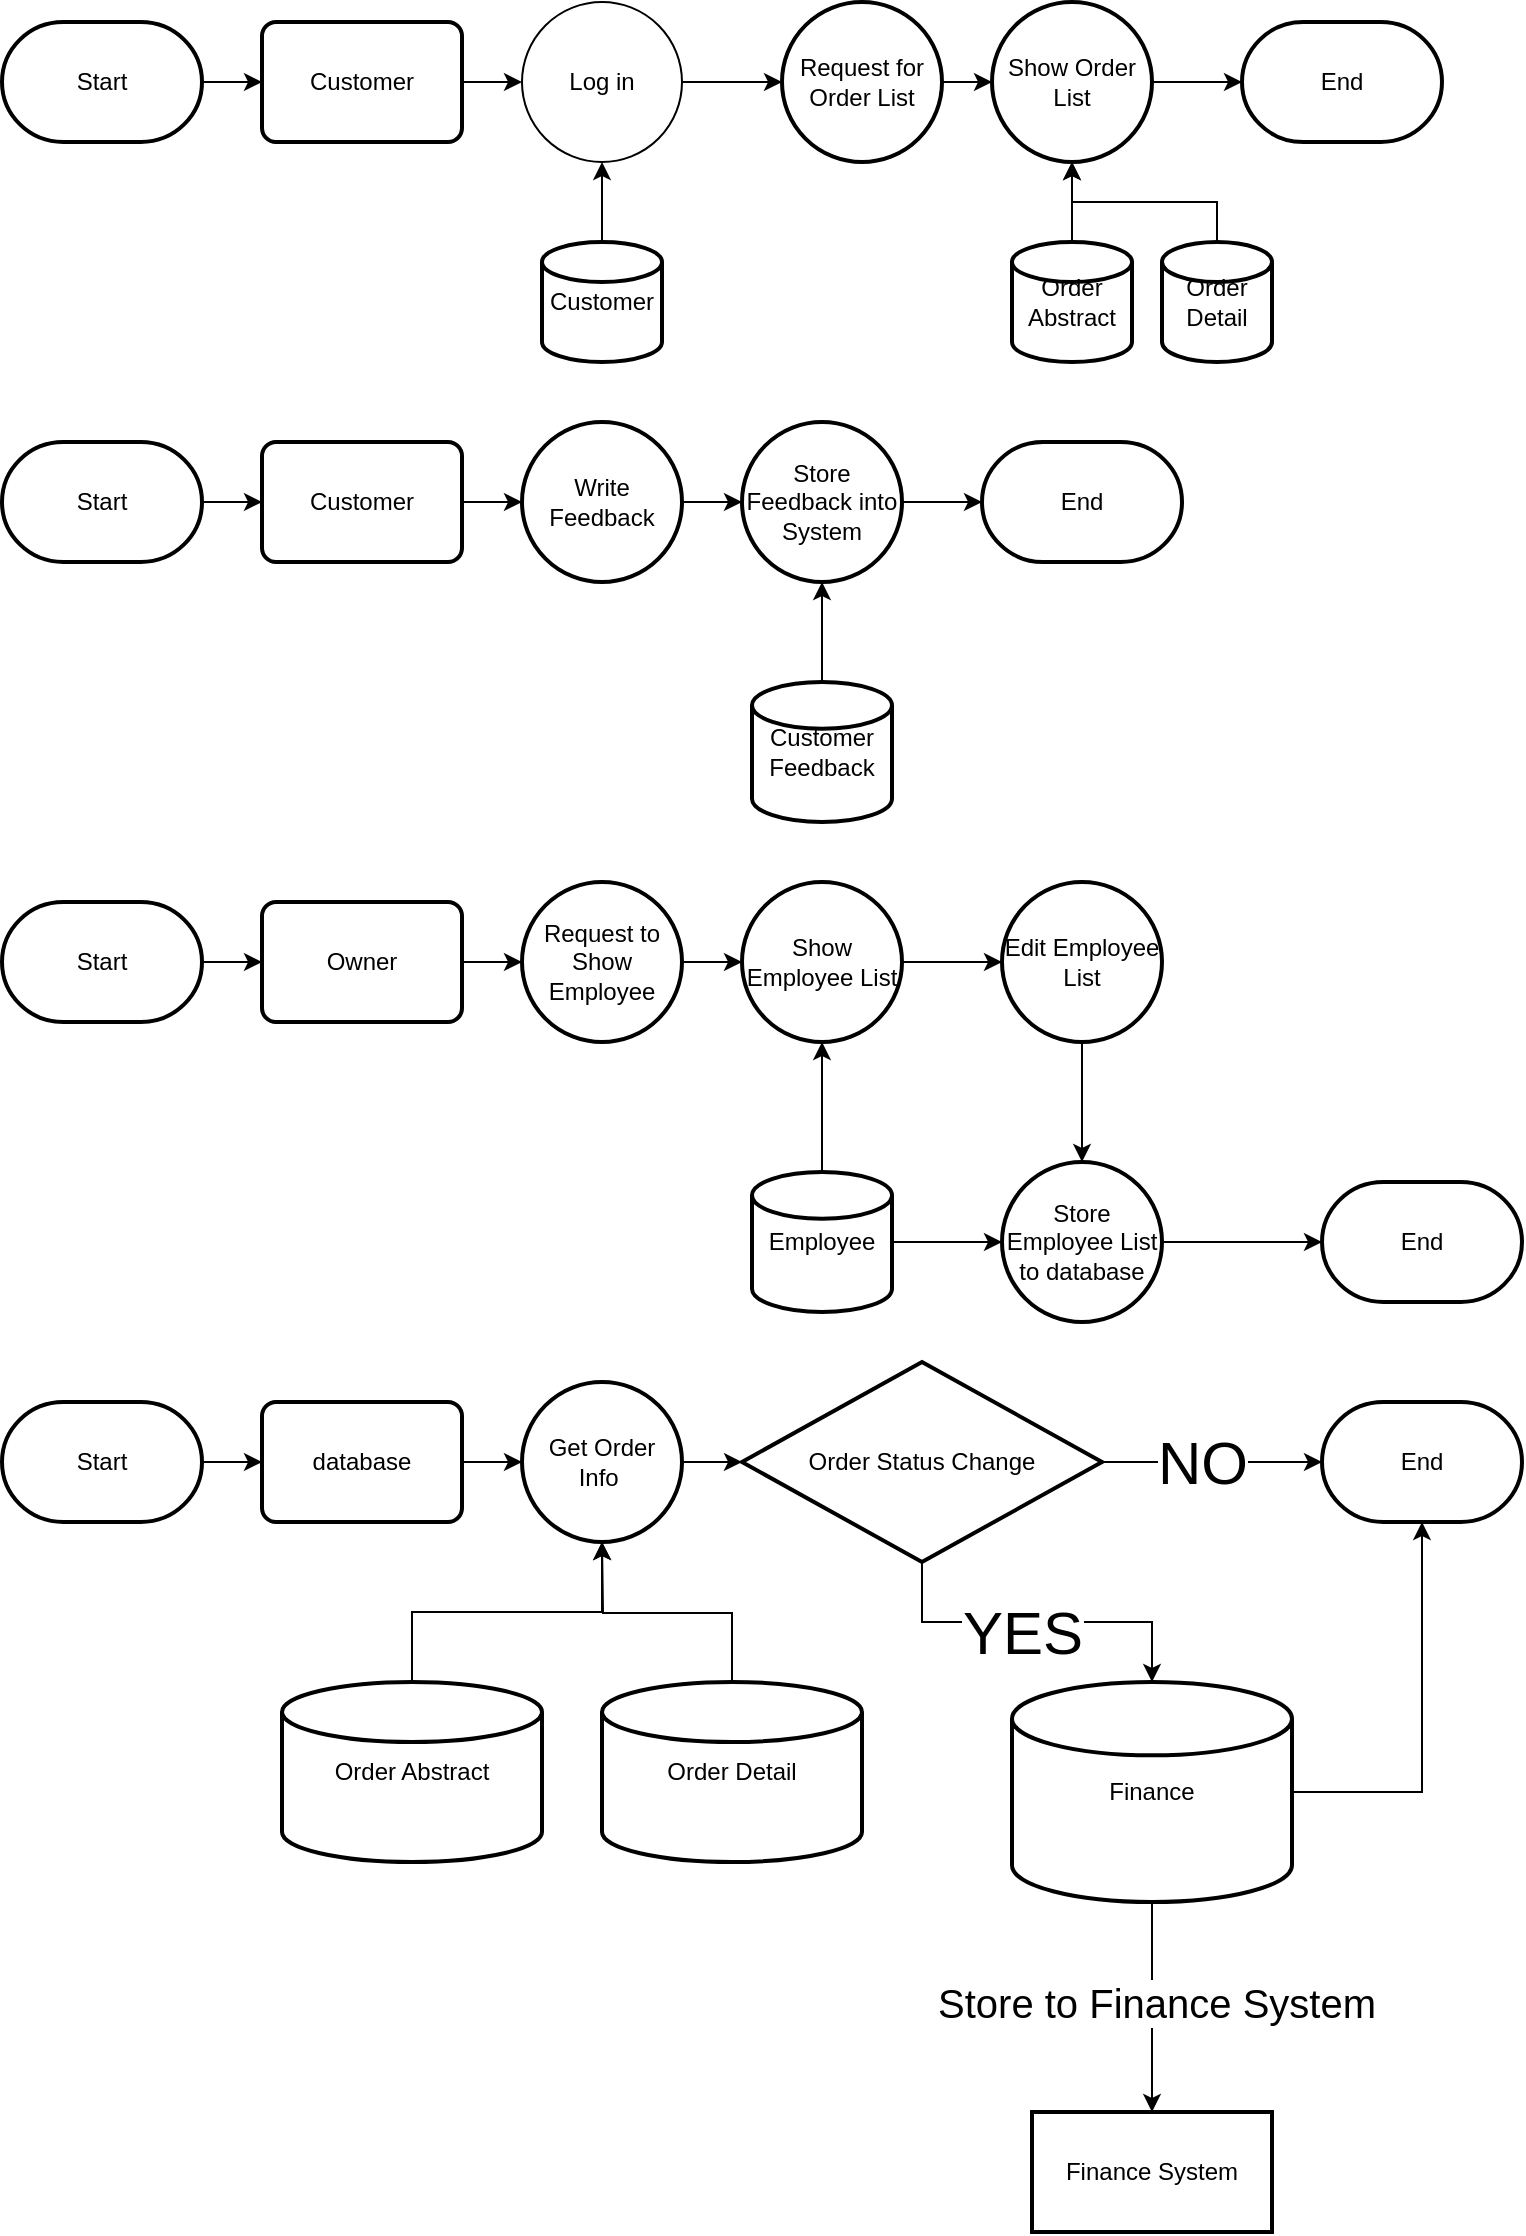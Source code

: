 <mxfile version="22.0.6" type="github" pages="5">
  <diagram name="Page-1" id="1B3bax6qiByS2Koys289">
    <mxGraphModel dx="2231" dy="1184" grid="1" gridSize="10" guides="1" tooltips="1" connect="1" arrows="1" fold="1" page="1" pageScale="1" pageWidth="827" pageHeight="1169" math="0" shadow="0">
      <root>
        <mxCell id="0" />
        <mxCell id="1" parent="0" />
        <mxCell id="YCXgulC_s61Ko-qiLUp3-5" style="edgeStyle=elbowEdgeStyle;rounded=0;orthogonalLoop=1;jettySize=auto;html=1;exitX=1;exitY=0.5;exitDx=0;exitDy=0;exitPerimeter=0;entryX=0;entryY=0.5;entryDx=0;entryDy=0;elbow=vertical;" edge="1" parent="1" source="YCXgulC_s61Ko-qiLUp3-1" target="YCXgulC_s61Ko-qiLUp3-4">
          <mxGeometry relative="1" as="geometry" />
        </mxCell>
        <mxCell id="YCXgulC_s61Ko-qiLUp3-1" value="Start" style="strokeWidth=2;html=1;shape=mxgraph.flowchart.terminator;whiteSpace=wrap;" vertex="1" parent="1">
          <mxGeometry x="20" y="30" width="100" height="60" as="geometry" />
        </mxCell>
        <mxCell id="YCXgulC_s61Ko-qiLUp3-4" value="Customer" style="rounded=1;whiteSpace=wrap;html=1;absoluteArcSize=1;arcSize=14;strokeWidth=2;" vertex="1" parent="1">
          <mxGeometry x="150" y="30" width="100" height="60" as="geometry" />
        </mxCell>
        <mxCell id="YCXgulC_s61Ko-qiLUp3-6" style="edgeStyle=elbowEdgeStyle;rounded=0;orthogonalLoop=1;jettySize=auto;html=1;exitX=1;exitY=0.5;exitDx=0;exitDy=0;exitPerimeter=0;entryX=0;entryY=0.5;entryDx=0;entryDy=0;elbow=vertical;" edge="1" parent="1">
          <mxGeometry relative="1" as="geometry">
            <mxPoint x="250" y="60" as="sourcePoint" />
            <mxPoint x="280" y="60" as="targetPoint" />
          </mxGeometry>
        </mxCell>
        <mxCell id="YCXgulC_s61Ko-qiLUp3-14" value="" style="edgeStyle=orthogonalEdgeStyle;rounded=0;orthogonalLoop=1;jettySize=auto;html=1;" edge="1" parent="1" source="YCXgulC_s61Ko-qiLUp3-47" target="YCXgulC_s61Ko-qiLUp3-13">
          <mxGeometry relative="1" as="geometry" />
        </mxCell>
        <mxCell id="YCXgulC_s61Ko-qiLUp3-9" value="Request for Order List" style="strokeWidth=2;html=1;shape=mxgraph.flowchart.start_2;whiteSpace=wrap;" vertex="1" parent="1">
          <mxGeometry x="410" y="20" width="80" height="80" as="geometry" />
        </mxCell>
        <mxCell id="YCXgulC_s61Ko-qiLUp3-12" value="" style="edgeStyle=orthogonalEdgeStyle;rounded=0;orthogonalLoop=1;jettySize=auto;html=1;" edge="1" parent="1" source="YCXgulC_s61Ko-qiLUp3-10">
          <mxGeometry relative="1" as="geometry">
            <mxPoint x="555" y="100" as="targetPoint" />
          </mxGeometry>
        </mxCell>
        <mxCell id="YCXgulC_s61Ko-qiLUp3-10" value="Order Abstract" style="strokeWidth=2;html=1;shape=mxgraph.flowchart.database;whiteSpace=wrap;" vertex="1" parent="1">
          <mxGeometry x="525" y="140" width="60" height="60" as="geometry" />
        </mxCell>
        <mxCell id="YCXgulC_s61Ko-qiLUp3-13" value="End" style="strokeWidth=2;html=1;shape=mxgraph.flowchart.terminator;whiteSpace=wrap;" vertex="1" parent="1">
          <mxGeometry x="640" y="30" width="100" height="60" as="geometry" />
        </mxCell>
        <mxCell id="YCXgulC_s61Ko-qiLUp3-15" style="edgeStyle=elbowEdgeStyle;rounded=0;orthogonalLoop=1;jettySize=auto;html=1;exitX=1;exitY=0.5;exitDx=0;exitDy=0;exitPerimeter=0;entryX=0;entryY=0.5;entryDx=0;entryDy=0;elbow=vertical;" edge="1" parent="1" source="YCXgulC_s61Ko-qiLUp3-16" target="YCXgulC_s61Ko-qiLUp3-17">
          <mxGeometry relative="1" as="geometry" />
        </mxCell>
        <mxCell id="YCXgulC_s61Ko-qiLUp3-16" value="Start" style="strokeWidth=2;html=1;shape=mxgraph.flowchart.terminator;whiteSpace=wrap;" vertex="1" parent="1">
          <mxGeometry x="20" y="240" width="100" height="60" as="geometry" />
        </mxCell>
        <mxCell id="YCXgulC_s61Ko-qiLUp3-17" value="Customer" style="rounded=1;whiteSpace=wrap;html=1;absoluteArcSize=1;arcSize=14;strokeWidth=2;" vertex="1" parent="1">
          <mxGeometry x="150" y="240" width="100" height="60" as="geometry" />
        </mxCell>
        <mxCell id="YCXgulC_s61Ko-qiLUp3-18" style="edgeStyle=elbowEdgeStyle;rounded=0;orthogonalLoop=1;jettySize=auto;html=1;exitX=1;exitY=0.5;exitDx=0;exitDy=0;exitPerimeter=0;entryX=0;entryY=0.5;entryDx=0;entryDy=0;elbow=vertical;" edge="1" parent="1">
          <mxGeometry relative="1" as="geometry">
            <mxPoint x="250" y="270" as="sourcePoint" />
            <mxPoint x="280" y="270" as="targetPoint" />
          </mxGeometry>
        </mxCell>
        <mxCell id="YCXgulC_s61Ko-qiLUp3-19" value="" style="edgeStyle=orthogonalEdgeStyle;rounded=0;orthogonalLoop=1;jettySize=auto;html=1;" edge="1" parent="1" source="YCXgulC_s61Ko-qiLUp3-20" target="YCXgulC_s61Ko-qiLUp3-23">
          <mxGeometry relative="1" as="geometry" />
        </mxCell>
        <mxCell id="YCXgulC_s61Ko-qiLUp3-20" value="Store Feedback into System" style="strokeWidth=2;html=1;shape=mxgraph.flowchart.start_2;whiteSpace=wrap;" vertex="1" parent="1">
          <mxGeometry x="390" y="230" width="80" height="80" as="geometry" />
        </mxCell>
        <mxCell id="YCXgulC_s61Ko-qiLUp3-21" value="" style="edgeStyle=orthogonalEdgeStyle;rounded=0;orthogonalLoop=1;jettySize=auto;html=1;" edge="1" parent="1" source="YCXgulC_s61Ko-qiLUp3-22" target="YCXgulC_s61Ko-qiLUp3-20">
          <mxGeometry relative="1" as="geometry" />
        </mxCell>
        <mxCell id="YCXgulC_s61Ko-qiLUp3-22" value="Customer Feedback" style="strokeWidth=2;html=1;shape=mxgraph.flowchart.database;whiteSpace=wrap;" vertex="1" parent="1">
          <mxGeometry x="395" y="360" width="70" height="70" as="geometry" />
        </mxCell>
        <mxCell id="YCXgulC_s61Ko-qiLUp3-23" value="End" style="strokeWidth=2;html=1;shape=mxgraph.flowchart.terminator;whiteSpace=wrap;" vertex="1" parent="1">
          <mxGeometry x="510" y="240" width="100" height="60" as="geometry" />
        </mxCell>
        <mxCell id="YCXgulC_s61Ko-qiLUp3-25" value="" style="edgeStyle=orthogonalEdgeStyle;rounded=0;orthogonalLoop=1;jettySize=auto;html=1;" edge="1" parent="1" source="YCXgulC_s61Ko-qiLUp3-24" target="YCXgulC_s61Ko-qiLUp3-20">
          <mxGeometry relative="1" as="geometry" />
        </mxCell>
        <mxCell id="YCXgulC_s61Ko-qiLUp3-24" value="Write Feedback" style="strokeWidth=2;html=1;shape=mxgraph.flowchart.start_2;whiteSpace=wrap;" vertex="1" parent="1">
          <mxGeometry x="280" y="230" width="80" height="80" as="geometry" />
        </mxCell>
        <mxCell id="YCXgulC_s61Ko-qiLUp3-34" style="edgeStyle=elbowEdgeStyle;rounded=0;orthogonalLoop=1;jettySize=auto;html=1;exitX=1;exitY=0.5;exitDx=0;exitDy=0;exitPerimeter=0;entryX=0;entryY=0.5;entryDx=0;entryDy=0;elbow=vertical;" edge="1" parent="1" source="YCXgulC_s61Ko-qiLUp3-35" target="YCXgulC_s61Ko-qiLUp3-36">
          <mxGeometry relative="1" as="geometry" />
        </mxCell>
        <mxCell id="YCXgulC_s61Ko-qiLUp3-35" value="Start" style="strokeWidth=2;html=1;shape=mxgraph.flowchart.terminator;whiteSpace=wrap;" vertex="1" parent="1">
          <mxGeometry x="20" y="470" width="100" height="60" as="geometry" />
        </mxCell>
        <mxCell id="YCXgulC_s61Ko-qiLUp3-36" value="Owner" style="rounded=1;whiteSpace=wrap;html=1;absoluteArcSize=1;arcSize=14;strokeWidth=2;" vertex="1" parent="1">
          <mxGeometry x="150" y="470" width="100" height="60" as="geometry" />
        </mxCell>
        <mxCell id="YCXgulC_s61Ko-qiLUp3-37" style="edgeStyle=elbowEdgeStyle;rounded=0;orthogonalLoop=1;jettySize=auto;html=1;exitX=1;exitY=0.5;exitDx=0;exitDy=0;exitPerimeter=0;entryX=0;entryY=0.5;entryDx=0;entryDy=0;elbow=vertical;" edge="1" parent="1">
          <mxGeometry relative="1" as="geometry">
            <mxPoint x="250" y="500" as="sourcePoint" />
            <mxPoint x="280" y="500" as="targetPoint" />
          </mxGeometry>
        </mxCell>
        <mxCell id="YCXgulC_s61Ko-qiLUp3-38" value="" style="edgeStyle=orthogonalEdgeStyle;rounded=0;orthogonalLoop=1;jettySize=auto;html=1;" edge="1" parent="1" source="YCXgulC_s61Ko-qiLUp3-52" target="YCXgulC_s61Ko-qiLUp3-42">
          <mxGeometry relative="1" as="geometry" />
        </mxCell>
        <mxCell id="YCXgulC_s61Ko-qiLUp3-39" value="Show Employee List" style="strokeWidth=2;html=1;shape=mxgraph.flowchart.start_2;whiteSpace=wrap;" vertex="1" parent="1">
          <mxGeometry x="390" y="460" width="80" height="80" as="geometry" />
        </mxCell>
        <mxCell id="YCXgulC_s61Ko-qiLUp3-40" value="" style="edgeStyle=orthogonalEdgeStyle;rounded=0;orthogonalLoop=1;jettySize=auto;html=1;" edge="1" parent="1" source="YCXgulC_s61Ko-qiLUp3-41" target="YCXgulC_s61Ko-qiLUp3-39">
          <mxGeometry relative="1" as="geometry" />
        </mxCell>
        <mxCell id="YCXgulC_s61Ko-qiLUp3-54" value="" style="edgeStyle=orthogonalEdgeStyle;rounded=0;orthogonalLoop=1;jettySize=auto;html=1;" edge="1" parent="1" source="YCXgulC_s61Ko-qiLUp3-41" target="YCXgulC_s61Ko-qiLUp3-52">
          <mxGeometry relative="1" as="geometry" />
        </mxCell>
        <mxCell id="YCXgulC_s61Ko-qiLUp3-41" value="Employee" style="strokeWidth=2;html=1;shape=mxgraph.flowchart.database;whiteSpace=wrap;" vertex="1" parent="1">
          <mxGeometry x="395" y="605" width="70" height="70" as="geometry" />
        </mxCell>
        <mxCell id="YCXgulC_s61Ko-qiLUp3-42" value="End" style="strokeWidth=2;html=1;shape=mxgraph.flowchart.terminator;whiteSpace=wrap;" vertex="1" parent="1">
          <mxGeometry x="680" y="610" width="100" height="60" as="geometry" />
        </mxCell>
        <mxCell id="YCXgulC_s61Ko-qiLUp3-43" value="" style="edgeStyle=orthogonalEdgeStyle;rounded=0;orthogonalLoop=1;jettySize=auto;html=1;" edge="1" parent="1" source="YCXgulC_s61Ko-qiLUp3-44" target="YCXgulC_s61Ko-qiLUp3-39">
          <mxGeometry relative="1" as="geometry" />
        </mxCell>
        <mxCell id="YCXgulC_s61Ko-qiLUp3-44" value="Request to Show Employee" style="strokeWidth=2;html=1;shape=mxgraph.flowchart.start_2;whiteSpace=wrap;" vertex="1" parent="1">
          <mxGeometry x="280" y="460" width="80" height="80" as="geometry" />
        </mxCell>
        <mxCell id="YCXgulC_s61Ko-qiLUp3-48" value="" style="edgeStyle=orthogonalEdgeStyle;rounded=0;orthogonalLoop=1;jettySize=auto;html=1;" edge="1" parent="1" source="YCXgulC_s61Ko-qiLUp3-9" target="YCXgulC_s61Ko-qiLUp3-47">
          <mxGeometry relative="1" as="geometry">
            <mxPoint x="490" y="60" as="sourcePoint" />
            <mxPoint x="640" y="60" as="targetPoint" />
          </mxGeometry>
        </mxCell>
        <mxCell id="YCXgulC_s61Ko-qiLUp3-47" value="Show Order List" style="strokeWidth=2;html=1;shape=mxgraph.flowchart.start_2;whiteSpace=wrap;" vertex="1" parent="1">
          <mxGeometry x="515" y="20" width="80" height="80" as="geometry" />
        </mxCell>
        <mxCell id="YCXgulC_s61Ko-qiLUp3-50" value="" style="edgeStyle=orthogonalEdgeStyle;rounded=0;orthogonalLoop=1;jettySize=auto;html=1;" edge="1" parent="1" source="YCXgulC_s61Ko-qiLUp3-39" target="YCXgulC_s61Ko-qiLUp3-49">
          <mxGeometry relative="1" as="geometry">
            <mxPoint x="470" y="500" as="sourcePoint" />
            <mxPoint x="650" y="500" as="targetPoint" />
          </mxGeometry>
        </mxCell>
        <mxCell id="YCXgulC_s61Ko-qiLUp3-71" value="" style="edgeStyle=orthogonalEdgeStyle;rounded=0;orthogonalLoop=1;jettySize=auto;html=1;" edge="1" parent="1" source="YCXgulC_s61Ko-qiLUp3-49" target="YCXgulC_s61Ko-qiLUp3-52">
          <mxGeometry relative="1" as="geometry" />
        </mxCell>
        <mxCell id="YCXgulC_s61Ko-qiLUp3-49" value="Edit Employee List" style="strokeWidth=2;html=1;shape=mxgraph.flowchart.start_2;whiteSpace=wrap;" vertex="1" parent="1">
          <mxGeometry x="520" y="460" width="80" height="80" as="geometry" />
        </mxCell>
        <mxCell id="YCXgulC_s61Ko-qiLUp3-52" value="Store Employee List to database" style="strokeWidth=2;html=1;shape=mxgraph.flowchart.start_2;whiteSpace=wrap;" vertex="1" parent="1">
          <mxGeometry x="520" y="600" width="80" height="80" as="geometry" />
        </mxCell>
        <mxCell id="YCXgulC_s61Ko-qiLUp3-55" style="edgeStyle=elbowEdgeStyle;rounded=0;orthogonalLoop=1;jettySize=auto;html=1;exitX=1;exitY=0.5;exitDx=0;exitDy=0;exitPerimeter=0;entryX=0;entryY=0.5;entryDx=0;entryDy=0;elbow=vertical;" edge="1" parent="1" source="YCXgulC_s61Ko-qiLUp3-56" target="YCXgulC_s61Ko-qiLUp3-57">
          <mxGeometry relative="1" as="geometry" />
        </mxCell>
        <mxCell id="YCXgulC_s61Ko-qiLUp3-56" value="Start" style="strokeWidth=2;html=1;shape=mxgraph.flowchart.terminator;whiteSpace=wrap;" vertex="1" parent="1">
          <mxGeometry x="20" y="720" width="100" height="60" as="geometry" />
        </mxCell>
        <mxCell id="YCXgulC_s61Ko-qiLUp3-57" value="database" style="rounded=1;whiteSpace=wrap;html=1;absoluteArcSize=1;arcSize=14;strokeWidth=2;" vertex="1" parent="1">
          <mxGeometry x="150" y="720" width="100" height="60" as="geometry" />
        </mxCell>
        <mxCell id="YCXgulC_s61Ko-qiLUp3-58" style="edgeStyle=elbowEdgeStyle;rounded=0;orthogonalLoop=1;jettySize=auto;html=1;exitX=1;exitY=0.5;exitDx=0;exitDy=0;exitPerimeter=0;entryX=0;entryY=0.5;entryDx=0;entryDy=0;elbow=vertical;" edge="1" parent="1">
          <mxGeometry relative="1" as="geometry">
            <mxPoint x="250" y="750" as="sourcePoint" />
            <mxPoint x="280" y="750" as="targetPoint" />
          </mxGeometry>
        </mxCell>
        <mxCell id="YCXgulC_s61Ko-qiLUp3-64" value="End" style="strokeWidth=2;html=1;shape=mxgraph.flowchart.terminator;whiteSpace=wrap;" vertex="1" parent="1">
          <mxGeometry x="680" y="720" width="100" height="60" as="geometry" />
        </mxCell>
        <mxCell id="YCXgulC_s61Ko-qiLUp3-65" value="" style="edgeStyle=orthogonalEdgeStyle;rounded=0;orthogonalLoop=1;jettySize=auto;html=1;" edge="1" parent="1" source="YCXgulC_s61Ko-qiLUp3-66">
          <mxGeometry relative="1" as="geometry">
            <mxPoint x="390" y="750.059" as="targetPoint" />
          </mxGeometry>
        </mxCell>
        <mxCell id="YCXgulC_s61Ko-qiLUp3-66" value="Get Order Info&amp;nbsp;" style="strokeWidth=2;html=1;shape=mxgraph.flowchart.start_2;whiteSpace=wrap;" vertex="1" parent="1">
          <mxGeometry x="280" y="710" width="80" height="80" as="geometry" />
        </mxCell>
        <mxCell id="O21jiFsLCvKLlF9JKllv-3" style="edgeStyle=orthogonalEdgeStyle;rounded=0;orthogonalLoop=1;jettySize=auto;html=1;exitX=0.5;exitY=0;exitDx=0;exitDy=0;exitPerimeter=0;" edge="1" parent="1" source="O21jiFsLCvKLlF9JKllv-1" target="YCXgulC_s61Ko-qiLUp3-47">
          <mxGeometry relative="1" as="geometry" />
        </mxCell>
        <mxCell id="O21jiFsLCvKLlF9JKllv-1" value="Order Detail" style="strokeWidth=2;html=1;shape=mxgraph.flowchart.database;whiteSpace=wrap;" vertex="1" parent="1">
          <mxGeometry x="600" y="140" width="55" height="60" as="geometry" />
        </mxCell>
        <mxCell id="O21jiFsLCvKLlF9JKllv-5" value="" style="edgeStyle=orthogonalEdgeStyle;rounded=0;orthogonalLoop=1;jettySize=auto;html=1;" edge="1" parent="1" source="O21jiFsLCvKLlF9JKllv-4" target="YCXgulC_s61Ko-qiLUp3-9">
          <mxGeometry relative="1" as="geometry" />
        </mxCell>
        <mxCell id="O21jiFsLCvKLlF9JKllv-4" value="Log in" style="ellipse;whiteSpace=wrap;html=1;aspect=fixed;" vertex="1" parent="1">
          <mxGeometry x="280" y="20" width="80" height="80" as="geometry" />
        </mxCell>
        <mxCell id="O21jiFsLCvKLlF9JKllv-8" value="" style="edgeStyle=orthogonalEdgeStyle;rounded=0;orthogonalLoop=1;jettySize=auto;html=1;" edge="1" parent="1" source="O21jiFsLCvKLlF9JKllv-7" target="O21jiFsLCvKLlF9JKllv-4">
          <mxGeometry relative="1" as="geometry" />
        </mxCell>
        <mxCell id="O21jiFsLCvKLlF9JKllv-7" value="Customer" style="strokeWidth=2;html=1;shape=mxgraph.flowchart.database;whiteSpace=wrap;" vertex="1" parent="1">
          <mxGeometry x="290" y="140" width="60" height="60" as="geometry" />
        </mxCell>
        <mxCell id="9yQIJPL460uI-8BXVGXm-1" value="Order Abstract" style="strokeWidth=2;html=1;shape=mxgraph.flowchart.database;whiteSpace=wrap;" vertex="1" parent="1">
          <mxGeometry x="160" y="860" width="130" height="90" as="geometry" />
        </mxCell>
        <mxCell id="9yQIJPL460uI-8BXVGXm-4" style="edgeStyle=orthogonalEdgeStyle;rounded=0;orthogonalLoop=1;jettySize=auto;html=1;exitX=0.5;exitY=0;exitDx=0;exitDy=0;exitPerimeter=0;" edge="1" parent="1" source="9yQIJPL460uI-8BXVGXm-2">
          <mxGeometry relative="1" as="geometry">
            <mxPoint x="320" y="790" as="targetPoint" />
          </mxGeometry>
        </mxCell>
        <mxCell id="9yQIJPL460uI-8BXVGXm-2" value="Order Detail" style="strokeWidth=2;html=1;shape=mxgraph.flowchart.database;whiteSpace=wrap;" vertex="1" parent="1">
          <mxGeometry x="320" y="860" width="130" height="90" as="geometry" />
        </mxCell>
        <mxCell id="9yQIJPL460uI-8BXVGXm-3" style="edgeStyle=orthogonalEdgeStyle;rounded=0;orthogonalLoop=1;jettySize=auto;html=1;exitX=0.5;exitY=0;exitDx=0;exitDy=0;exitPerimeter=0;entryX=0.5;entryY=1;entryDx=0;entryDy=0;entryPerimeter=0;" edge="1" parent="1" source="9yQIJPL460uI-8BXVGXm-1" target="YCXgulC_s61Ko-qiLUp3-66">
          <mxGeometry relative="1" as="geometry" />
        </mxCell>
        <mxCell id="9yQIJPL460uI-8BXVGXm-6" value="" style="edgeStyle=orthogonalEdgeStyle;rounded=0;orthogonalLoop=1;jettySize=auto;html=1;" edge="1" parent="1" source="9yQIJPL460uI-8BXVGXm-5" target="YCXgulC_s61Ko-qiLUp3-64">
          <mxGeometry relative="1" as="geometry" />
        </mxCell>
        <mxCell id="9yQIJPL460uI-8BXVGXm-7" value="&lt;font style=&quot;font-size: 30px;&quot;&gt;NO&lt;/font&gt;" style="edgeLabel;html=1;align=center;verticalAlign=middle;resizable=0;points=[];" vertex="1" connectable="0" parent="9yQIJPL460uI-8BXVGXm-6">
          <mxGeometry x="0.138" y="6" relative="1" as="geometry">
            <mxPoint x="-13" y="6" as="offset" />
          </mxGeometry>
        </mxCell>
        <mxCell id="9yQIJPL460uI-8BXVGXm-5" value="Order Status Change" style="strokeWidth=2;html=1;shape=mxgraph.flowchart.decision;whiteSpace=wrap;" vertex="1" parent="1">
          <mxGeometry x="390" y="700" width="180" height="100" as="geometry" />
        </mxCell>
        <mxCell id="9yQIJPL460uI-8BXVGXm-13" value="" style="edgeStyle=orthogonalEdgeStyle;rounded=0;orthogonalLoop=1;jettySize=auto;html=1;" edge="1" parent="1" source="9yQIJPL460uI-8BXVGXm-9" target="9yQIJPL460uI-8BXVGXm-12">
          <mxGeometry relative="1" as="geometry" />
        </mxCell>
        <mxCell id="9yQIJPL460uI-8BXVGXm-14" value="&lt;font style=&quot;font-size: 20px;&quot;&gt;Store to Finance System&lt;/font&gt;" style="edgeLabel;html=1;align=center;verticalAlign=middle;resizable=0;points=[];" vertex="1" connectable="0" parent="9yQIJPL460uI-8BXVGXm-13">
          <mxGeometry x="-0.048" y="2" relative="1" as="geometry">
            <mxPoint as="offset" />
          </mxGeometry>
        </mxCell>
        <mxCell id="9yQIJPL460uI-8BXVGXm-15" style="edgeStyle=orthogonalEdgeStyle;rounded=0;orthogonalLoop=1;jettySize=auto;html=1;exitX=1;exitY=0.5;exitDx=0;exitDy=0;exitPerimeter=0;" edge="1" parent="1" source="9yQIJPL460uI-8BXVGXm-9" target="YCXgulC_s61Ko-qiLUp3-64">
          <mxGeometry relative="1" as="geometry" />
        </mxCell>
        <mxCell id="9yQIJPL460uI-8BXVGXm-9" value="Finance" style="strokeWidth=2;html=1;shape=mxgraph.flowchart.database;whiteSpace=wrap;" vertex="1" parent="1">
          <mxGeometry x="525" y="860" width="140" height="110" as="geometry" />
        </mxCell>
        <mxCell id="9yQIJPL460uI-8BXVGXm-10" style="edgeStyle=orthogonalEdgeStyle;rounded=0;orthogonalLoop=1;jettySize=auto;html=1;exitX=0.5;exitY=1;exitDx=0;exitDy=0;exitPerimeter=0;entryX=0.5;entryY=0;entryDx=0;entryDy=0;entryPerimeter=0;" edge="1" parent="1" source="9yQIJPL460uI-8BXVGXm-5" target="9yQIJPL460uI-8BXVGXm-9">
          <mxGeometry relative="1" as="geometry" />
        </mxCell>
        <mxCell id="9yQIJPL460uI-8BXVGXm-11" value="&lt;font style=&quot;font-size: 30px;&quot;&gt;YES&lt;/font&gt;" style="edgeLabel;html=1;align=center;verticalAlign=middle;resizable=0;points=[];" vertex="1" connectable="0" parent="9yQIJPL460uI-8BXVGXm-10">
          <mxGeometry x="-0.084" y="-5" relative="1" as="geometry">
            <mxPoint as="offset" />
          </mxGeometry>
        </mxCell>
        <mxCell id="9yQIJPL460uI-8BXVGXm-12" value="Finance System" style="whiteSpace=wrap;html=1;strokeWidth=2;" vertex="1" parent="1">
          <mxGeometry x="535" y="1075" width="120" height="60" as="geometry" />
        </mxCell>
      </root>
    </mxGraphModel>
  </diagram>
  <diagram id="RDfNkw6PsQ106rFuRHVT" name="Page-2">
    <mxGraphModel dx="1562" dy="829" grid="0" gridSize="10" guides="1" tooltips="1" connect="1" arrows="1" fold="1" page="1" pageScale="1" pageWidth="827" pageHeight="1169" math="0" shadow="0">
      <root>
        <mxCell id="0" />
        <mxCell id="1" parent="0" />
        <mxCell id="_JtfFcIbpI1z_g6PQEzy-11" style="edgeStyle=orthogonalEdgeStyle;rounded=0;orthogonalLoop=1;jettySize=auto;html=1;exitX=0.5;exitY=1;exitDx=0;exitDy=0;entryX=0.5;entryY=0;entryDx=0;entryDy=0;" edge="1" parent="1" source="_JtfFcIbpI1z_g6PQEzy-1" target="_JtfFcIbpI1z_g6PQEzy-2">
          <mxGeometry relative="1" as="geometry" />
        </mxCell>
        <mxCell id="_JtfFcIbpI1z_g6PQEzy-12" style="edgeStyle=orthogonalEdgeStyle;rounded=0;orthogonalLoop=1;jettySize=auto;html=1;exitX=0.5;exitY=1;exitDx=0;exitDy=0;" edge="1" parent="1" source="_JtfFcIbpI1z_g6PQEzy-1" target="_JtfFcIbpI1z_g6PQEzy-6">
          <mxGeometry relative="1" as="geometry" />
        </mxCell>
        <mxCell id="_JtfFcIbpI1z_g6PQEzy-13" style="edgeStyle=orthogonalEdgeStyle;rounded=0;orthogonalLoop=1;jettySize=auto;html=1;exitX=0.5;exitY=1;exitDx=0;exitDy=0;entryX=0.5;entryY=0;entryDx=0;entryDy=0;" edge="1" parent="1" source="_JtfFcIbpI1z_g6PQEzy-1" target="_JtfFcIbpI1z_g6PQEzy-3">
          <mxGeometry relative="1" as="geometry" />
        </mxCell>
        <mxCell id="_JtfFcIbpI1z_g6PQEzy-16" style="edgeStyle=orthogonalEdgeStyle;rounded=0;orthogonalLoop=1;jettySize=auto;html=1;exitX=0.5;exitY=1;exitDx=0;exitDy=0;" edge="1" parent="1" source="_JtfFcIbpI1z_g6PQEzy-1" target="_JtfFcIbpI1z_g6PQEzy-15">
          <mxGeometry relative="1" as="geometry" />
        </mxCell>
        <mxCell id="_JtfFcIbpI1z_g6PQEzy-17" style="edgeStyle=orthogonalEdgeStyle;rounded=0;orthogonalLoop=1;jettySize=auto;html=1;exitX=0.5;exitY=1;exitDx=0;exitDy=0;entryX=0.5;entryY=0;entryDx=0;entryDy=0;" edge="1" parent="1" source="_JtfFcIbpI1z_g6PQEzy-1" target="_JtfFcIbpI1z_g6PQEzy-14">
          <mxGeometry relative="1" as="geometry" />
        </mxCell>
        <mxCell id="_JtfFcIbpI1z_g6PQEzy-18" value="By Interface" style="edgeLabel;html=1;align=center;verticalAlign=middle;resizable=0;points=[];" vertex="1" connectable="0" parent="_JtfFcIbpI1z_g6PQEzy-17">
          <mxGeometry x="0.508" y="-2" relative="1" as="geometry">
            <mxPoint x="60" y="-17" as="offset" />
          </mxGeometry>
        </mxCell>
        <mxCell id="_JtfFcIbpI1z_g6PQEzy-1" value="Ice Wine Saling System" style="rounded=1;whiteSpace=wrap;html=1;" vertex="1" parent="1">
          <mxGeometry x="354" y="50" width="120" height="60" as="geometry" />
        </mxCell>
        <mxCell id="_JtfFcIbpI1z_g6PQEzy-5" style="edgeStyle=orthogonalEdgeStyle;rounded=0;orthogonalLoop=1;jettySize=auto;html=1;exitX=0.5;exitY=0;exitDx=0;exitDy=0;entryX=0.5;entryY=0;entryDx=0;entryDy=0;strokeColor=none;" edge="1" parent="1" source="_JtfFcIbpI1z_g6PQEzy-2" target="_JtfFcIbpI1z_g6PQEzy-2">
          <mxGeometry relative="1" as="geometry" />
        </mxCell>
        <mxCell id="_JtfFcIbpI1z_g6PQEzy-2" value="Employee Manage System" style="rounded=1;whiteSpace=wrap;html=1;" vertex="1" parent="1">
          <mxGeometry x="200" y="180" width="120" height="60" as="geometry" />
        </mxCell>
        <mxCell id="_JtfFcIbpI1z_g6PQEzy-3" value="Wine Manage System" style="rounded=1;whiteSpace=wrap;html=1;" vertex="1" parent="1">
          <mxGeometry x="520" y="180" width="120" height="60" as="geometry" />
        </mxCell>
        <mxCell id="_JtfFcIbpI1z_g6PQEzy-6" value="Order Manage System" style="rounded=1;whiteSpace=wrap;html=1;" vertex="1" parent="1">
          <mxGeometry x="354" y="180" width="120" height="60" as="geometry" />
        </mxCell>
        <mxCell id="_JtfFcIbpI1z_g6PQEzy-14" value="Finance Management" style="rounded=1;whiteSpace=wrap;html=1;" vertex="1" parent="1">
          <mxGeometry x="670" y="180" width="120" height="60" as="geometry" />
        </mxCell>
        <mxCell id="_JtfFcIbpI1z_g6PQEzy-15" value="Customer Manage System" style="rounded=1;whiteSpace=wrap;html=1;" vertex="1" parent="1">
          <mxGeometry x="30" y="180" width="120" height="60" as="geometry" />
        </mxCell>
        <mxCell id="_JtfFcIbpI1z_g6PQEzy-19" value="Employee" style="rounded=0;whiteSpace=wrap;html=1;" vertex="1" parent="1">
          <mxGeometry x="240" y="309" width="380" height="60" as="geometry" />
        </mxCell>
        <mxCell id="_JtfFcIbpI1z_g6PQEzy-28" style="edgeStyle=orthogonalEdgeStyle;rounded=0;orthogonalLoop=1;jettySize=auto;html=1;exitX=1;exitY=0;exitDx=0;exitDy=0;entryX=0.5;entryY=1;entryDx=0;entryDy=0;" edge="1" parent="1" source="_JtfFcIbpI1z_g6PQEzy-20" target="_JtfFcIbpI1z_g6PQEzy-19">
          <mxGeometry relative="1" as="geometry" />
        </mxCell>
        <mxCell id="_JtfFcIbpI1z_g6PQEzy-29" value="Provide Statics&amp;nbsp;&lt;br style=&quot;border-color: var(--border-color);&quot;&gt;Response request" style="edgeLabel;html=1;align=center;verticalAlign=middle;resizable=0;points=[];" vertex="1" connectable="0" parent="_JtfFcIbpI1z_g6PQEzy-28">
          <mxGeometry x="-0.09" relative="1" as="geometry">
            <mxPoint x="62" y="26" as="offset" />
          </mxGeometry>
        </mxCell>
        <mxCell id="_JtfFcIbpI1z_g6PQEzy-20" value="Order Management System" style="ellipse;whiteSpace=wrap;html=1;aspect=fixed;" vertex="1" parent="1">
          <mxGeometry x="334" y="497" width="192" height="192" as="geometry" />
        </mxCell>
        <mxCell id="_JtfFcIbpI1z_g6PQEzy-26" style="edgeStyle=orthogonalEdgeStyle;rounded=0;orthogonalLoop=1;jettySize=auto;html=1;exitX=0.5;exitY=1;exitDx=0;exitDy=0;entryX=0;entryY=0;entryDx=0;entryDy=0;" edge="1" parent="1" source="_JtfFcIbpI1z_g6PQEzy-19" target="_JtfFcIbpI1z_g6PQEzy-20">
          <mxGeometry relative="1" as="geometry" />
        </mxCell>
        <mxCell id="_JtfFcIbpI1z_g6PQEzy-30" value="Add/Delete/Alter Order" style="edgeLabel;html=1;align=center;verticalAlign=middle;resizable=0;points=[];" vertex="1" connectable="0" parent="_JtfFcIbpI1z_g6PQEzy-26">
          <mxGeometry x="0.274" y="-3" relative="1" as="geometry">
            <mxPoint x="-64" y="18" as="offset" />
          </mxGeometry>
        </mxCell>
      </root>
    </mxGraphModel>
  </diagram>
  <diagram id="s-rQRAlNAv5GM6tJmDwp" name="Page-3">
    <mxGraphModel dx="1838" dy="2144" grid="1" gridSize="10" guides="1" tooltips="1" connect="1" arrows="1" fold="1" page="1" pageScale="1" pageWidth="827" pageHeight="1169" math="0" shadow="0">
      <root>
        <mxCell id="0" />
        <mxCell id="1" parent="0" />
        <mxCell id="t1jrMyz5I_X2ohJtVoqZ-1" style="edgeStyle=elbowEdgeStyle;rounded=0;orthogonalLoop=1;jettySize=auto;html=1;exitX=1;exitY=0.5;exitDx=0;exitDy=0;exitPerimeter=0;entryX=0;entryY=0.5;entryDx=0;entryDy=0;elbow=vertical;" edge="1" parent="1" source="t1jrMyz5I_X2ohJtVoqZ-2" target="t1jrMyz5I_X2ohJtVoqZ-3">
          <mxGeometry relative="1" as="geometry" />
        </mxCell>
        <mxCell id="t1jrMyz5I_X2ohJtVoqZ-2" value="Start" style="strokeWidth=2;html=1;shape=mxgraph.flowchart.terminator;whiteSpace=wrap;" vertex="1" parent="1">
          <mxGeometry x="90" y="270" width="100" height="60" as="geometry" />
        </mxCell>
        <mxCell id="t1jrMyz5I_X2ohJtVoqZ-3" value="Employee" style="rounded=1;whiteSpace=wrap;html=1;absoluteArcSize=1;arcSize=14;strokeWidth=2;" vertex="1" parent="1">
          <mxGeometry x="230" y="270" width="100" height="60" as="geometry" />
        </mxCell>
        <mxCell id="t1jrMyz5I_X2ohJtVoqZ-4" style="edgeStyle=elbowEdgeStyle;rounded=0;orthogonalLoop=1;jettySize=auto;html=1;exitX=1;exitY=0.5;exitDx=0;exitDy=0;exitPerimeter=0;entryX=0;entryY=0.5;entryDx=0;entryDy=0;elbow=vertical;" edge="1" parent="1">
          <mxGeometry relative="1" as="geometry">
            <mxPoint x="330" y="299.5" as="sourcePoint" />
            <mxPoint x="360" y="299.5" as="targetPoint" />
          </mxGeometry>
        </mxCell>
        <mxCell id="t1jrMyz5I_X2ohJtVoqZ-17" value="Log in" style="strokeWidth=2;html=1;shape=mxgraph.flowchart.start_2;whiteSpace=wrap;" vertex="1" parent="1">
          <mxGeometry x="360" y="260" width="80" height="80" as="geometry" />
        </mxCell>
        <mxCell id="t1jrMyz5I_X2ohJtVoqZ-41" value="" style="edgeStyle=orthogonalEdgeStyle;rounded=0;orthogonalLoop=1;jettySize=auto;html=1;" edge="1" parent="1" source="t1jrMyz5I_X2ohJtVoqZ-22" target="t1jrMyz5I_X2ohJtVoqZ-38">
          <mxGeometry relative="1" as="geometry" />
        </mxCell>
        <mxCell id="t1jrMyz5I_X2ohJtVoqZ-22" value="Alter Order Info" style="strokeWidth=2;html=1;shape=mxgraph.flowchart.start_1;whiteSpace=wrap;" vertex="1" parent="1">
          <mxGeometry x="520" y="210" width="100" height="60" as="geometry" />
        </mxCell>
        <mxCell id="t1jrMyz5I_X2ohJtVoqZ-37" value="" style="edgeStyle=orthogonalEdgeStyle;rounded=0;orthogonalLoop=1;jettySize=auto;html=1;" edge="1" parent="1" source="t1jrMyz5I_X2ohJtVoqZ-23" target="t1jrMyz5I_X2ohJtVoqZ-36">
          <mxGeometry relative="1" as="geometry" />
        </mxCell>
        <mxCell id="t1jrMyz5I_X2ohJtVoqZ-23" value="Get Order Info" style="strokeWidth=2;html=1;shape=mxgraph.flowchart.start_1;whiteSpace=wrap;" vertex="1" parent="1">
          <mxGeometry x="520" y="100" width="100" height="60" as="geometry" />
        </mxCell>
        <mxCell id="t1jrMyz5I_X2ohJtVoqZ-43" value="" style="edgeStyle=orthogonalEdgeStyle;rounded=0;orthogonalLoop=1;jettySize=auto;html=1;" edge="1" parent="1" source="t1jrMyz5I_X2ohJtVoqZ-24" target="t1jrMyz5I_X2ohJtVoqZ-42">
          <mxGeometry relative="1" as="geometry" />
        </mxCell>
        <mxCell id="t1jrMyz5I_X2ohJtVoqZ-24" value="Add Order" style="strokeWidth=2;html=1;shape=mxgraph.flowchart.start_1;whiteSpace=wrap;" vertex="1" parent="1">
          <mxGeometry x="520" y="330" width="100" height="60" as="geometry" />
        </mxCell>
        <mxCell id="t1jrMyz5I_X2ohJtVoqZ-47" value="" style="edgeStyle=orthogonalEdgeStyle;rounded=0;orthogonalLoop=1;jettySize=auto;html=1;" edge="1" parent="1" source="t1jrMyz5I_X2ohJtVoqZ-26" target="t1jrMyz5I_X2ohJtVoqZ-46">
          <mxGeometry relative="1" as="geometry" />
        </mxCell>
        <mxCell id="t1jrMyz5I_X2ohJtVoqZ-26" value="Summary" style="strokeWidth=2;html=1;shape=mxgraph.flowchart.start_1;whiteSpace=wrap;" vertex="1" parent="1">
          <mxGeometry x="520" y="440" width="100" height="60" as="geometry" />
        </mxCell>
        <mxCell id="t1jrMyz5I_X2ohJtVoqZ-27" value="" style="endArrow=classic;html=1;rounded=0;exitX=1;exitY=0.5;exitDx=0;exitDy=0;exitPerimeter=0;entryX=0;entryY=0.5;entryDx=0;entryDy=0;entryPerimeter=0;" edge="1" parent="1" source="t1jrMyz5I_X2ohJtVoqZ-17" target="t1jrMyz5I_X2ohJtVoqZ-23">
          <mxGeometry width="50" height="50" relative="1" as="geometry">
            <mxPoint x="630" y="390" as="sourcePoint" />
            <mxPoint x="680" y="340" as="targetPoint" />
          </mxGeometry>
        </mxCell>
        <mxCell id="t1jrMyz5I_X2ohJtVoqZ-30" value="" style="endArrow=classic;html=1;rounded=0;exitX=1;exitY=0.5;exitDx=0;exitDy=0;exitPerimeter=0;entryX=0;entryY=0.5;entryDx=0;entryDy=0;entryPerimeter=0;" edge="1" parent="1" source="t1jrMyz5I_X2ohJtVoqZ-17" target="t1jrMyz5I_X2ohJtVoqZ-22">
          <mxGeometry width="50" height="50" relative="1" as="geometry">
            <mxPoint x="630" y="390" as="sourcePoint" />
            <mxPoint x="680" y="340" as="targetPoint" />
          </mxGeometry>
        </mxCell>
        <mxCell id="t1jrMyz5I_X2ohJtVoqZ-31" value="" style="endArrow=classic;html=1;rounded=0;exitX=1;exitY=0.5;exitDx=0;exitDy=0;exitPerimeter=0;entryX=0;entryY=0.5;entryDx=0;entryDy=0;entryPerimeter=0;" edge="1" parent="1" source="t1jrMyz5I_X2ohJtVoqZ-17" target="t1jrMyz5I_X2ohJtVoqZ-24">
          <mxGeometry width="50" height="50" relative="1" as="geometry">
            <mxPoint x="630" y="390" as="sourcePoint" />
            <mxPoint x="680" y="340" as="targetPoint" />
          </mxGeometry>
        </mxCell>
        <mxCell id="t1jrMyz5I_X2ohJtVoqZ-32" value="" style="endArrow=classic;html=1;rounded=0;exitX=1;exitY=0.5;exitDx=0;exitDy=0;exitPerimeter=0;entryX=0;entryY=0.5;entryDx=0;entryDy=0;entryPerimeter=0;" edge="1" parent="1" source="t1jrMyz5I_X2ohJtVoqZ-17" target="t1jrMyz5I_X2ohJtVoqZ-26">
          <mxGeometry width="50" height="50" relative="1" as="geometry">
            <mxPoint x="630" y="390" as="sourcePoint" />
            <mxPoint x="680" y="340" as="targetPoint" />
          </mxGeometry>
        </mxCell>
        <mxCell id="t1jrMyz5I_X2ohJtVoqZ-36" value="Show Order Info" style="strokeWidth=2;html=1;shape=mxgraph.flowchart.start_2;whiteSpace=wrap;" vertex="1" parent="1">
          <mxGeometry x="650" y="80" width="100" height="100" as="geometry" />
        </mxCell>
        <mxCell id="t1jrMyz5I_X2ohJtVoqZ-40" value="" style="edgeStyle=orthogonalEdgeStyle;rounded=0;orthogonalLoop=1;jettySize=auto;html=1;" edge="1" parent="1" source="t1jrMyz5I_X2ohJtVoqZ-38" target="t1jrMyz5I_X2ohJtVoqZ-39">
          <mxGeometry relative="1" as="geometry" />
        </mxCell>
        <mxCell id="t1jrMyz5I_X2ohJtVoqZ-38" value="Confirm" style="strokeWidth=2;html=1;shape=mxgraph.flowchart.start_2;whiteSpace=wrap;" vertex="1" parent="1">
          <mxGeometry x="650" y="190" width="100" height="100" as="geometry" />
        </mxCell>
        <mxCell id="t1jrMyz5I_X2ohJtVoqZ-39" value="Save Info" style="ellipse;whiteSpace=wrap;html=1;strokeWidth=2;" vertex="1" parent="1">
          <mxGeometry x="820" y="200" width="80" height="80" as="geometry" />
        </mxCell>
        <mxCell id="t1jrMyz5I_X2ohJtVoqZ-45" value="" style="edgeStyle=orthogonalEdgeStyle;rounded=0;orthogonalLoop=1;jettySize=auto;html=1;" edge="1" parent="1" source="t1jrMyz5I_X2ohJtVoqZ-42" target="t1jrMyz5I_X2ohJtVoqZ-44">
          <mxGeometry relative="1" as="geometry" />
        </mxCell>
        <mxCell id="t1jrMyz5I_X2ohJtVoqZ-42" value="Confirm" style="ellipse;whiteSpace=wrap;html=1;strokeWidth=2;" vertex="1" parent="1">
          <mxGeometry x="660" y="320" width="80" height="80" as="geometry" />
        </mxCell>
        <mxCell id="t1jrMyz5I_X2ohJtVoqZ-44" value="Save Info" style="ellipse;whiteSpace=wrap;html=1;strokeWidth=2;" vertex="1" parent="1">
          <mxGeometry x="820" y="320" width="80" height="80" as="geometry" />
        </mxCell>
        <mxCell id="t1jrMyz5I_X2ohJtVoqZ-54" style="edgeStyle=orthogonalEdgeStyle;rounded=0;orthogonalLoop=1;jettySize=auto;html=1;exitX=1;exitY=0.5;exitDx=0;exitDy=0;" edge="1" parent="1" source="t1jrMyz5I_X2ohJtVoqZ-46">
          <mxGeometry relative="1" as="geometry">
            <mxPoint x="1050" y="330" as="targetPoint" />
          </mxGeometry>
        </mxCell>
        <mxCell id="t1jrMyz5I_X2ohJtVoqZ-46" value="Show Summary" style="ellipse;whiteSpace=wrap;html=1;strokeWidth=2;" vertex="1" parent="1">
          <mxGeometry x="660" y="430" width="80" height="80" as="geometry" />
        </mxCell>
        <mxCell id="t1jrMyz5I_X2ohJtVoqZ-50" value="End" style="strokeWidth=2;html=1;shape=mxgraph.flowchart.terminator;whiteSpace=wrap;" vertex="1" parent="1">
          <mxGeometry x="1000" y="270" width="100" height="60" as="geometry" />
        </mxCell>
        <mxCell id="t1jrMyz5I_X2ohJtVoqZ-51" style="edgeStyle=orthogonalEdgeStyle;rounded=0;orthogonalLoop=1;jettySize=auto;html=1;exitX=1;exitY=0.5;exitDx=0;exitDy=0;exitPerimeter=0;entryX=0.5;entryY=0;entryDx=0;entryDy=0;entryPerimeter=0;" edge="1" parent="1" source="t1jrMyz5I_X2ohJtVoqZ-36" target="t1jrMyz5I_X2ohJtVoqZ-50">
          <mxGeometry relative="1" as="geometry" />
        </mxCell>
        <mxCell id="t1jrMyz5I_X2ohJtVoqZ-52" style="edgeStyle=orthogonalEdgeStyle;rounded=0;orthogonalLoop=1;jettySize=auto;html=1;exitX=1;exitY=0.5;exitDx=0;exitDy=0;entryX=0.5;entryY=0;entryDx=0;entryDy=0;entryPerimeter=0;" edge="1" parent="1" source="t1jrMyz5I_X2ohJtVoqZ-39" target="t1jrMyz5I_X2ohJtVoqZ-50">
          <mxGeometry relative="1" as="geometry" />
        </mxCell>
        <mxCell id="t1jrMyz5I_X2ohJtVoqZ-53" style="edgeStyle=orthogonalEdgeStyle;rounded=0;orthogonalLoop=1;jettySize=auto;html=1;exitX=1;exitY=0.5;exitDx=0;exitDy=0;entryX=0.5;entryY=1;entryDx=0;entryDy=0;entryPerimeter=0;" edge="1" parent="1" source="t1jrMyz5I_X2ohJtVoqZ-44" target="t1jrMyz5I_X2ohJtVoqZ-50">
          <mxGeometry relative="1" as="geometry" />
        </mxCell>
        <mxCell id="t1jrMyz5I_X2ohJtVoqZ-58" style="edgeStyle=orthogonalEdgeStyle;rounded=0;orthogonalLoop=1;jettySize=auto;html=1;exitX=0.5;exitY=0;exitDx=0;exitDy=0;exitPerimeter=0;" edge="1" parent="1" source="t1jrMyz5I_X2ohJtVoqZ-55">
          <mxGeometry relative="1" as="geometry">
            <mxPoint x="570" y="500" as="targetPoint" />
          </mxGeometry>
        </mxCell>
        <mxCell id="t1jrMyz5I_X2ohJtVoqZ-59" style="edgeStyle=orthogonalEdgeStyle;rounded=0;orthogonalLoop=1;jettySize=auto;html=1;exitX=1;exitY=0.5;exitDx=0;exitDy=0;exitPerimeter=0;" edge="1" parent="1" source="t1jrMyz5I_X2ohJtVoqZ-55" target="t1jrMyz5I_X2ohJtVoqZ-44">
          <mxGeometry relative="1" as="geometry" />
        </mxCell>
        <mxCell id="t1jrMyz5I_X2ohJtVoqZ-55" value="Order Abstract" style="strokeWidth=2;html=1;shape=mxgraph.flowchart.database;whiteSpace=wrap;" vertex="1" parent="1">
          <mxGeometry x="515" y="640" width="110" height="100" as="geometry" />
        </mxCell>
        <mxCell id="t1jrMyz5I_X2ohJtVoqZ-57" style="edgeStyle=orthogonalEdgeStyle;rounded=0;orthogonalLoop=1;jettySize=auto;html=1;exitX=0.5;exitY=0;exitDx=0;exitDy=0;exitPerimeter=0;" edge="1" parent="1" source="t1jrMyz5I_X2ohJtVoqZ-56" target="t1jrMyz5I_X2ohJtVoqZ-26">
          <mxGeometry relative="1" as="geometry" />
        </mxCell>
        <mxCell id="t1jrMyz5I_X2ohJtVoqZ-60" style="edgeStyle=orthogonalEdgeStyle;rounded=0;orthogonalLoop=1;jettySize=auto;html=1;exitX=1;exitY=0.5;exitDx=0;exitDy=0;exitPerimeter=0;" edge="1" parent="1" source="t1jrMyz5I_X2ohJtVoqZ-56">
          <mxGeometry relative="1" as="geometry">
            <mxPoint x="860" y="400" as="targetPoint" />
          </mxGeometry>
        </mxCell>
        <mxCell id="t1jrMyz5I_X2ohJtVoqZ-56" value="Order Detail" style="strokeWidth=2;html=1;shape=mxgraph.flowchart.database;whiteSpace=wrap;" vertex="1" parent="1">
          <mxGeometry x="304" y="520" width="110" height="100" as="geometry" />
        </mxCell>
        <mxCell id="t1jrMyz5I_X2ohJtVoqZ-65" style="edgeStyle=orthogonalEdgeStyle;rounded=0;orthogonalLoop=1;jettySize=auto;html=1;exitX=0.5;exitY=1;exitDx=0;exitDy=0;exitPerimeter=0;" edge="1" parent="1" source="t1jrMyz5I_X2ohJtVoqZ-63" target="t1jrMyz5I_X2ohJtVoqZ-39">
          <mxGeometry relative="1" as="geometry" />
        </mxCell>
        <mxCell id="t1jrMyz5I_X2ohJtVoqZ-63" value="Order Detail" style="strokeWidth=2;html=1;shape=mxgraph.flowchart.database;whiteSpace=wrap;" vertex="1" parent="1">
          <mxGeometry x="805" y="-60" width="110" height="100" as="geometry" />
        </mxCell>
        <mxCell id="t1jrMyz5I_X2ohJtVoqZ-66" style="edgeStyle=orthogonalEdgeStyle;rounded=0;orthogonalLoop=1;jettySize=auto;html=1;exitX=0.5;exitY=1;exitDx=0;exitDy=0;exitPerimeter=0;entryX=0.5;entryY=0;entryDx=0;entryDy=0;" edge="1" parent="1" source="t1jrMyz5I_X2ohJtVoqZ-64" target="t1jrMyz5I_X2ohJtVoqZ-39">
          <mxGeometry relative="1" as="geometry" />
        </mxCell>
        <mxCell id="t1jrMyz5I_X2ohJtVoqZ-68" style="edgeStyle=orthogonalEdgeStyle;rounded=0;orthogonalLoop=1;jettySize=auto;html=1;exitX=0.5;exitY=1;exitDx=0;exitDy=0;exitPerimeter=0;" edge="1" parent="1" source="t1jrMyz5I_X2ohJtVoqZ-64">
          <mxGeometry relative="1" as="geometry">
            <mxPoint x="700" y="80" as="targetPoint" />
          </mxGeometry>
        </mxCell>
        <mxCell id="t1jrMyz5I_X2ohJtVoqZ-64" value="Order Abstract" style="strokeWidth=2;html=1;shape=mxgraph.flowchart.database;whiteSpace=wrap;" vertex="1" parent="1">
          <mxGeometry x="930" y="-60" width="110" height="100" as="geometry" />
        </mxCell>
        <mxCell id="t1jrMyz5I_X2ohJtVoqZ-67" style="edgeStyle=orthogonalEdgeStyle;rounded=0;orthogonalLoop=1;jettySize=auto;html=1;exitX=0.5;exitY=1;exitDx=0;exitDy=0;exitPerimeter=0;entryX=0.5;entryY=0;entryDx=0;entryDy=0;entryPerimeter=0;" edge="1" parent="1" source="t1jrMyz5I_X2ohJtVoqZ-63" target="t1jrMyz5I_X2ohJtVoqZ-36">
          <mxGeometry relative="1" as="geometry" />
        </mxCell>
      </root>
    </mxGraphModel>
  </diagram>
  <diagram id="YpddNx7aovYUCIuUMmA3" name="Page-4">
    <mxGraphModel dx="1562" dy="1998" grid="1" gridSize="10" guides="1" tooltips="1" connect="1" arrows="1" fold="1" page="1" pageScale="1" pageWidth="827" pageHeight="1169" math="0" shadow="0">
      <root>
        <mxCell id="0" />
        <mxCell id="1" parent="0" />
        <mxCell id="4qYNfew1BDeuU2tRjSK9-1" style="edgeStyle=elbowEdgeStyle;rounded=0;orthogonalLoop=1;jettySize=auto;html=1;exitX=1;exitY=0.5;exitDx=0;exitDy=0;exitPerimeter=0;entryX=0;entryY=0.5;entryDx=0;entryDy=0;elbow=vertical;" edge="1" parent="1" source="4qYNfew1BDeuU2tRjSK9-2" target="4qYNfew1BDeuU2tRjSK9-3">
          <mxGeometry relative="1" as="geometry" />
        </mxCell>
        <mxCell id="4qYNfew1BDeuU2tRjSK9-2" value="Start" style="strokeWidth=2;html=1;shape=mxgraph.flowchart.terminator;whiteSpace=wrap;" vertex="1" parent="1">
          <mxGeometry x="90" y="270" width="100" height="60" as="geometry" />
        </mxCell>
        <mxCell id="4qYNfew1BDeuU2tRjSK9-3" value="Employee" style="rounded=1;whiteSpace=wrap;html=1;absoluteArcSize=1;arcSize=14;strokeWidth=2;" vertex="1" parent="1">
          <mxGeometry x="230" y="270" width="100" height="60" as="geometry" />
        </mxCell>
        <mxCell id="4qYNfew1BDeuU2tRjSK9-4" style="edgeStyle=elbowEdgeStyle;rounded=0;orthogonalLoop=1;jettySize=auto;html=1;exitX=1;exitY=0.5;exitDx=0;exitDy=0;exitPerimeter=0;entryX=0;entryY=0.5;entryDx=0;entryDy=0;elbow=vertical;" edge="1" parent="1">
          <mxGeometry relative="1" as="geometry">
            <mxPoint x="330" y="299.5" as="sourcePoint" />
            <mxPoint x="360" y="299.5" as="targetPoint" />
          </mxGeometry>
        </mxCell>
        <mxCell id="4qYNfew1BDeuU2tRjSK9-5" value="Log in" style="strokeWidth=2;html=1;shape=mxgraph.flowchart.start_2;whiteSpace=wrap;" vertex="1" parent="1">
          <mxGeometry x="360" y="260" width="80" height="80" as="geometry" />
        </mxCell>
        <mxCell id="4qYNfew1BDeuU2tRjSK9-6" value="" style="edgeStyle=orthogonalEdgeStyle;rounded=0;orthogonalLoop=1;jettySize=auto;html=1;" edge="1" parent="1" source="4qYNfew1BDeuU2tRjSK9-7" target="4qYNfew1BDeuU2tRjSK9-20">
          <mxGeometry relative="1" as="geometry" />
        </mxCell>
        <mxCell id="4qYNfew1BDeuU2tRjSK9-7" value="Change Ice WIne Info" style="strokeWidth=2;html=1;shape=mxgraph.flowchart.start_1;whiteSpace=wrap;" vertex="1" parent="1">
          <mxGeometry x="510" y="210" width="110" height="80" as="geometry" />
        </mxCell>
        <mxCell id="4qYNfew1BDeuU2tRjSK9-8" value="" style="edgeStyle=orthogonalEdgeStyle;rounded=0;orthogonalLoop=1;jettySize=auto;html=1;" edge="1" parent="1" source="4qYNfew1BDeuU2tRjSK9-9" target="4qYNfew1BDeuU2tRjSK9-18">
          <mxGeometry relative="1" as="geometry" />
        </mxCell>
        <mxCell id="4qYNfew1BDeuU2tRjSK9-9" value="Get Ice Wine Info" style="strokeWidth=2;html=1;shape=mxgraph.flowchart.start_1;whiteSpace=wrap;" vertex="1" parent="1">
          <mxGeometry x="510" y="85" width="110" height="90" as="geometry" />
        </mxCell>
        <mxCell id="4qYNfew1BDeuU2tRjSK9-10" value="" style="edgeStyle=orthogonalEdgeStyle;rounded=0;orthogonalLoop=1;jettySize=auto;html=1;" edge="1" parent="1" source="4qYNfew1BDeuU2tRjSK9-11" target="4qYNfew1BDeuU2tRjSK9-23">
          <mxGeometry relative="1" as="geometry" />
        </mxCell>
        <mxCell id="4qYNfew1BDeuU2tRjSK9-11" value="Add New Ice Wine" style="strokeWidth=2;html=1;shape=mxgraph.flowchart.start_1;whiteSpace=wrap;" vertex="1" parent="1">
          <mxGeometry x="510" y="320" width="110" height="80" as="geometry" />
        </mxCell>
        <mxCell id="4qYNfew1BDeuU2tRjSK9-14" value="" style="endArrow=classic;html=1;rounded=0;exitX=1;exitY=0.5;exitDx=0;exitDy=0;exitPerimeter=0;entryX=0;entryY=0.5;entryDx=0;entryDy=0;entryPerimeter=0;" edge="1" parent="1" source="4qYNfew1BDeuU2tRjSK9-5" target="4qYNfew1BDeuU2tRjSK9-9">
          <mxGeometry width="50" height="50" relative="1" as="geometry">
            <mxPoint x="630" y="390" as="sourcePoint" />
            <mxPoint x="680" y="340" as="targetPoint" />
          </mxGeometry>
        </mxCell>
        <mxCell id="4qYNfew1BDeuU2tRjSK9-15" value="" style="endArrow=classic;html=1;rounded=0;exitX=1;exitY=0.5;exitDx=0;exitDy=0;exitPerimeter=0;entryX=0;entryY=0.5;entryDx=0;entryDy=0;entryPerimeter=0;" edge="1" parent="1" source="4qYNfew1BDeuU2tRjSK9-5" target="4qYNfew1BDeuU2tRjSK9-7">
          <mxGeometry width="50" height="50" relative="1" as="geometry">
            <mxPoint x="630" y="390" as="sourcePoint" />
            <mxPoint x="680" y="340" as="targetPoint" />
          </mxGeometry>
        </mxCell>
        <mxCell id="4qYNfew1BDeuU2tRjSK9-16" value="" style="endArrow=classic;html=1;rounded=0;exitX=1;exitY=0.5;exitDx=0;exitDy=0;exitPerimeter=0;entryX=0;entryY=0.5;entryDx=0;entryDy=0;entryPerimeter=0;" edge="1" parent="1" source="4qYNfew1BDeuU2tRjSK9-5" target="4qYNfew1BDeuU2tRjSK9-11">
          <mxGeometry width="50" height="50" relative="1" as="geometry">
            <mxPoint x="630" y="390" as="sourcePoint" />
            <mxPoint x="680" y="340" as="targetPoint" />
          </mxGeometry>
        </mxCell>
        <mxCell id="4qYNfew1BDeuU2tRjSK9-18" value="Show Ice Wine Info" style="strokeWidth=2;html=1;shape=mxgraph.flowchart.start_2;whiteSpace=wrap;" vertex="1" parent="1">
          <mxGeometry x="650" y="80" width="100" height="100" as="geometry" />
        </mxCell>
        <mxCell id="4qYNfew1BDeuU2tRjSK9-19" value="" style="edgeStyle=orthogonalEdgeStyle;rounded=0;orthogonalLoop=1;jettySize=auto;html=1;" edge="1" parent="1" source="4qYNfew1BDeuU2tRjSK9-20" target="4qYNfew1BDeuU2tRjSK9-21">
          <mxGeometry relative="1" as="geometry" />
        </mxCell>
        <mxCell id="4qYNfew1BDeuU2tRjSK9-20" value="Confirm" style="strokeWidth=2;html=1;shape=mxgraph.flowchart.start_2;whiteSpace=wrap;" vertex="1" parent="1">
          <mxGeometry x="665" y="200" width="100" height="100" as="geometry" />
        </mxCell>
        <mxCell id="4qYNfew1BDeuU2tRjSK9-21" value="Save Info" style="ellipse;whiteSpace=wrap;html=1;strokeWidth=2;" vertex="1" parent="1">
          <mxGeometry x="835" y="210" width="80" height="80" as="geometry" />
        </mxCell>
        <mxCell id="4qYNfew1BDeuU2tRjSK9-22" value="" style="edgeStyle=orthogonalEdgeStyle;rounded=0;orthogonalLoop=1;jettySize=auto;html=1;" edge="1" parent="1" source="4qYNfew1BDeuU2tRjSK9-23" target="4qYNfew1BDeuU2tRjSK9-24">
          <mxGeometry relative="1" as="geometry" />
        </mxCell>
        <mxCell id="4qYNfew1BDeuU2tRjSK9-23" value="Confirm" style="ellipse;whiteSpace=wrap;html=1;strokeWidth=2;" vertex="1" parent="1">
          <mxGeometry x="670" y="315" width="90" height="90" as="geometry" />
        </mxCell>
        <mxCell id="4qYNfew1BDeuU2tRjSK9-24" value="Save Info" style="ellipse;whiteSpace=wrap;html=1;strokeWidth=2;" vertex="1" parent="1">
          <mxGeometry x="820" y="320" width="80" height="80" as="geometry" />
        </mxCell>
        <mxCell id="4qYNfew1BDeuU2tRjSK9-27" value="End" style="strokeWidth=2;html=1;shape=mxgraph.flowchart.terminator;whiteSpace=wrap;" vertex="1" parent="1">
          <mxGeometry x="1000" y="270" width="100" height="60" as="geometry" />
        </mxCell>
        <mxCell id="4qYNfew1BDeuU2tRjSK9-28" style="edgeStyle=orthogonalEdgeStyle;rounded=0;orthogonalLoop=1;jettySize=auto;html=1;exitX=1;exitY=0.5;exitDx=0;exitDy=0;exitPerimeter=0;entryX=0.5;entryY=0;entryDx=0;entryDy=0;entryPerimeter=0;" edge="1" parent="1" source="4qYNfew1BDeuU2tRjSK9-18" target="4qYNfew1BDeuU2tRjSK9-27">
          <mxGeometry relative="1" as="geometry" />
        </mxCell>
        <mxCell id="4qYNfew1BDeuU2tRjSK9-29" style="edgeStyle=orthogonalEdgeStyle;rounded=0;orthogonalLoop=1;jettySize=auto;html=1;exitX=1;exitY=0.5;exitDx=0;exitDy=0;entryX=0.5;entryY=0;entryDx=0;entryDy=0;entryPerimeter=0;" edge="1" parent="1" source="4qYNfew1BDeuU2tRjSK9-21" target="4qYNfew1BDeuU2tRjSK9-27">
          <mxGeometry relative="1" as="geometry" />
        </mxCell>
        <mxCell id="4qYNfew1BDeuU2tRjSK9-30" style="edgeStyle=orthogonalEdgeStyle;rounded=0;orthogonalLoop=1;jettySize=auto;html=1;exitX=1;exitY=0.5;exitDx=0;exitDy=0;entryX=0.5;entryY=1;entryDx=0;entryDy=0;entryPerimeter=0;" edge="1" parent="1" source="4qYNfew1BDeuU2tRjSK9-24" target="4qYNfew1BDeuU2tRjSK9-27">
          <mxGeometry relative="1" as="geometry" />
        </mxCell>
        <mxCell id="4qYNfew1BDeuU2tRjSK9-37" style="edgeStyle=orthogonalEdgeStyle;rounded=0;orthogonalLoop=1;jettySize=auto;html=1;exitX=0.5;exitY=1;exitDx=0;exitDy=0;exitPerimeter=0;" edge="1" parent="1" source="4qYNfew1BDeuU2tRjSK9-38" target="4qYNfew1BDeuU2tRjSK9-21">
          <mxGeometry relative="1" as="geometry" />
        </mxCell>
        <mxCell id="4qYNfew1BDeuU2tRjSK9-43" style="edgeStyle=orthogonalEdgeStyle;rounded=0;orthogonalLoop=1;jettySize=auto;html=1;exitX=0.5;exitY=1;exitDx=0;exitDy=0;exitPerimeter=0;" edge="1" parent="1" source="4qYNfew1BDeuU2tRjSK9-38" target="4qYNfew1BDeuU2tRjSK9-24">
          <mxGeometry relative="1" as="geometry">
            <Array as="points">
              <mxPoint x="945" y="180" />
              <mxPoint x="800" y="180" />
              <mxPoint x="800" y="360" />
            </Array>
          </mxGeometry>
        </mxCell>
        <mxCell id="4qYNfew1BDeuU2tRjSK9-38" value="Ice Wine" style="strokeWidth=2;html=1;shape=mxgraph.flowchart.database;whiteSpace=wrap;" vertex="1" parent="1">
          <mxGeometry x="890" y="-60" width="110" height="100" as="geometry" />
        </mxCell>
        <mxCell id="4qYNfew1BDeuU2tRjSK9-42" style="edgeStyle=orthogonalEdgeStyle;rounded=0;orthogonalLoop=1;jettySize=auto;html=1;exitX=0.5;exitY=1;exitDx=0;exitDy=0;exitPerimeter=0;entryX=0.5;entryY=0;entryDx=0;entryDy=0;entryPerimeter=0;" edge="1" parent="1" source="4qYNfew1BDeuU2tRjSK9-38" target="4qYNfew1BDeuU2tRjSK9-18">
          <mxGeometry relative="1" as="geometry" />
        </mxCell>
      </root>
    </mxGraphModel>
  </diagram>
  <diagram id="jPhQfq3FbdXbudTq9PNz" name="Page-5">
    <mxGraphModel dx="1562" dy="829" grid="1" gridSize="10" guides="1" tooltips="1" connect="1" arrows="1" fold="1" page="1" pageScale="1" pageWidth="827" pageHeight="1169" math="0" shadow="0">
      <root>
        <mxCell id="0" />
        <mxCell id="1" parent="0" />
        <mxCell id="jPni55zsNNdODauZ0blL-1" style="edgeStyle=elbowEdgeStyle;rounded=0;orthogonalLoop=1;jettySize=auto;html=1;exitX=1;exitY=0.5;exitDx=0;exitDy=0;exitPerimeter=0;entryX=0;entryY=0.5;entryDx=0;entryDy=0;elbow=vertical;" edge="1" parent="1" source="jPni55zsNNdODauZ0blL-2" target="jPni55zsNNdODauZ0blL-3">
          <mxGeometry relative="1" as="geometry" />
        </mxCell>
        <mxCell id="jPni55zsNNdODauZ0blL-2" value="Start" style="strokeWidth=2;html=1;shape=mxgraph.flowchart.terminator;whiteSpace=wrap;" vertex="1" parent="1">
          <mxGeometry x="34" y="50" width="100" height="60" as="geometry" />
        </mxCell>
        <mxCell id="jPni55zsNNdODauZ0blL-3" value="Owner" style="rounded=1;whiteSpace=wrap;html=1;absoluteArcSize=1;arcSize=14;strokeWidth=2;" vertex="1" parent="1">
          <mxGeometry x="164" y="50" width="100" height="60" as="geometry" />
        </mxCell>
        <mxCell id="jPni55zsNNdODauZ0blL-4" style="edgeStyle=elbowEdgeStyle;rounded=0;orthogonalLoop=1;jettySize=auto;html=1;exitX=1;exitY=0.5;exitDx=0;exitDy=0;exitPerimeter=0;entryX=0;entryY=0.5;entryDx=0;entryDy=0;elbow=vertical;" edge="1" parent="1">
          <mxGeometry relative="1" as="geometry">
            <mxPoint x="264" y="80" as="sourcePoint" />
            <mxPoint x="294" y="80" as="targetPoint" />
          </mxGeometry>
        </mxCell>
        <mxCell id="jPni55zsNNdODauZ0blL-5" value="" style="edgeStyle=orthogonalEdgeStyle;rounded=0;orthogonalLoop=1;jettySize=auto;html=1;" edge="1" parent="1" source="jPni55zsNNdODauZ0blL-16" target="jPni55zsNNdODauZ0blL-10">
          <mxGeometry relative="1" as="geometry" />
        </mxCell>
        <mxCell id="jPni55zsNNdODauZ0blL-6" value="Show Employee List" style="strokeWidth=2;html=1;shape=mxgraph.flowchart.start_2;whiteSpace=wrap;" vertex="1" parent="1">
          <mxGeometry x="404" y="40" width="80" height="80" as="geometry" />
        </mxCell>
        <mxCell id="jPni55zsNNdODauZ0blL-10" value="End" style="strokeWidth=2;html=1;shape=mxgraph.flowchart.terminator;whiteSpace=wrap;" vertex="1" parent="1">
          <mxGeometry x="670" y="170" width="100" height="60" as="geometry" />
        </mxCell>
        <mxCell id="jPni55zsNNdODauZ0blL-11" value="" style="edgeStyle=orthogonalEdgeStyle;rounded=0;orthogonalLoop=1;jettySize=auto;html=1;" edge="1" parent="1" source="jPni55zsNNdODauZ0blL-12" target="jPni55zsNNdODauZ0blL-6">
          <mxGeometry relative="1" as="geometry" />
        </mxCell>
        <mxCell id="jPni55zsNNdODauZ0blL-12" value="Request to Show Employee" style="strokeWidth=2;html=1;shape=mxgraph.flowchart.start_2;whiteSpace=wrap;" vertex="1" parent="1">
          <mxGeometry x="294" y="40" width="80" height="80" as="geometry" />
        </mxCell>
        <mxCell id="jPni55zsNNdODauZ0blL-16" value="Store Employee List to database" style="strokeWidth=2;html=1;shape=mxgraph.flowchart.start_2;whiteSpace=wrap;" vertex="1" parent="1">
          <mxGeometry x="530" y="160" width="80" height="80" as="geometry" />
        </mxCell>
        <mxCell id="jPni55zsNNdODauZ0blL-20" value="" style="edgeStyle=orthogonalEdgeStyle;rounded=0;orthogonalLoop=1;jettySize=auto;html=1;" edge="1" parent="1" source="jPni55zsNNdODauZ0blL-17" target="jPni55zsNNdODauZ0blL-19">
          <mxGeometry relative="1" as="geometry" />
        </mxCell>
        <mxCell id="jPni55zsNNdODauZ0blL-17" value="Request to Show Edit Employee" style="strokeWidth=2;html=1;shape=mxgraph.flowchart.start_2;whiteSpace=wrap;" vertex="1" parent="1">
          <mxGeometry x="294" y="160" width="80" height="80" as="geometry" />
        </mxCell>
        <mxCell id="jPni55zsNNdODauZ0blL-24" value="" style="edgeStyle=orthogonalEdgeStyle;rounded=0;orthogonalLoop=1;jettySize=auto;html=1;" edge="1" parent="1" source="jPni55zsNNdODauZ0blL-18" target="jPni55zsNNdODauZ0blL-23">
          <mxGeometry relative="1" as="geometry" />
        </mxCell>
        <mxCell id="jPni55zsNNdODauZ0blL-18" value="Request to Get Performance Of Employee" style="strokeWidth=2;html=1;shape=mxgraph.flowchart.start_2;whiteSpace=wrap;" vertex="1" parent="1">
          <mxGeometry x="281" y="280" width="106" height="100" as="geometry" />
        </mxCell>
        <mxCell id="jPni55zsNNdODauZ0blL-21" value="" style="edgeStyle=orthogonalEdgeStyle;rounded=0;orthogonalLoop=1;jettySize=auto;html=1;" edge="1" parent="1" source="jPni55zsNNdODauZ0blL-19" target="jPni55zsNNdODauZ0blL-16">
          <mxGeometry relative="1" as="geometry" />
        </mxCell>
        <mxCell id="jPni55zsNNdODauZ0blL-19" value="Confirm" style="ellipse;whiteSpace=wrap;html=1;strokeWidth=2;" vertex="1" parent="1">
          <mxGeometry x="404" y="160" width="80" height="80" as="geometry" />
        </mxCell>
        <mxCell id="jPni55zsNNdODauZ0blL-22" style="edgeStyle=orthogonalEdgeStyle;rounded=0;orthogonalLoop=1;jettySize=auto;html=1;exitX=1;exitY=0.5;exitDx=0;exitDy=0;exitPerimeter=0;entryX=0.5;entryY=0;entryDx=0;entryDy=0;entryPerimeter=0;" edge="1" parent="1" source="jPni55zsNNdODauZ0blL-6" target="jPni55zsNNdODauZ0blL-10">
          <mxGeometry relative="1" as="geometry" />
        </mxCell>
        <mxCell id="jPni55zsNNdODauZ0blL-23" value="Show Performance" style="ellipse;whiteSpace=wrap;html=1;strokeWidth=2;" vertex="1" parent="1">
          <mxGeometry x="450" y="290" width="80" height="80" as="geometry" />
        </mxCell>
        <mxCell id="jPni55zsNNdODauZ0blL-25" style="edgeStyle=orthogonalEdgeStyle;rounded=0;orthogonalLoop=1;jettySize=auto;html=1;exitX=1;exitY=0.5;exitDx=0;exitDy=0;entryX=0.5;entryY=1;entryDx=0;entryDy=0;entryPerimeter=0;" edge="1" parent="1" source="jPni55zsNNdODauZ0blL-23" target="jPni55zsNNdODauZ0blL-10">
          <mxGeometry relative="1" as="geometry" />
        </mxCell>
        <mxCell id="jPni55zsNNdODauZ0blL-26" style="edgeStyle=orthogonalEdgeStyle;rounded=0;orthogonalLoop=1;jettySize=auto;html=1;exitX=0.5;exitY=1;exitDx=0;exitDy=0;entryX=0;entryY=0.5;entryDx=0;entryDy=0;entryPerimeter=0;" edge="1" parent="1" source="jPni55zsNNdODauZ0blL-3" target="jPni55zsNNdODauZ0blL-17">
          <mxGeometry relative="1" as="geometry" />
        </mxCell>
        <mxCell id="jPni55zsNNdODauZ0blL-27" style="edgeStyle=orthogonalEdgeStyle;rounded=0;orthogonalLoop=1;jettySize=auto;html=1;exitX=0.5;exitY=1;exitDx=0;exitDy=0;entryX=0;entryY=0.5;entryDx=0;entryDy=0;entryPerimeter=0;" edge="1" parent="1" source="jPni55zsNNdODauZ0blL-3" target="jPni55zsNNdODauZ0blL-18">
          <mxGeometry relative="1" as="geometry" />
        </mxCell>
        <mxCell id="jPni55zsNNdODauZ0blL-29" style="edgeStyle=orthogonalEdgeStyle;rounded=0;orthogonalLoop=1;jettySize=auto;html=1;exitX=0.5;exitY=0;exitDx=0;exitDy=0;exitPerimeter=0;entryX=0.5;entryY=1;entryDx=0;entryDy=0;" edge="1" parent="1" source="jPni55zsNNdODauZ0blL-28" target="jPni55zsNNdODauZ0blL-23">
          <mxGeometry relative="1" as="geometry" />
        </mxCell>
        <mxCell id="jPni55zsNNdODauZ0blL-31" style="edgeStyle=orthogonalEdgeStyle;rounded=0;orthogonalLoop=1;jettySize=auto;html=1;exitX=1;exitY=0.5;exitDx=0;exitDy=0;exitPerimeter=0;entryX=0.5;entryY=0;entryDx=0;entryDy=0;entryPerimeter=0;" edge="1" parent="1" source="jPni55zsNNdODauZ0blL-28" target="jPni55zsNNdODauZ0blL-6">
          <mxGeometry relative="1" as="geometry">
            <mxPoint x="640" y="20" as="targetPoint" />
            <Array as="points">
              <mxPoint x="640" y="510" />
              <mxPoint x="640" y="20" />
              <mxPoint x="444" y="20" />
            </Array>
          </mxGeometry>
        </mxCell>
        <mxCell id="jPni55zsNNdODauZ0blL-28" value="Employee" style="strokeWidth=2;html=1;shape=mxgraph.flowchart.database;whiteSpace=wrap;" vertex="1" parent="1">
          <mxGeometry x="430" y="450" width="120" height="120" as="geometry" />
        </mxCell>
        <mxCell id="jPni55zsNNdODauZ0blL-30" style="edgeStyle=orthogonalEdgeStyle;rounded=0;orthogonalLoop=1;jettySize=auto;html=1;exitX=1;exitY=0.5;exitDx=0;exitDy=0;exitPerimeter=0;entryX=0.5;entryY=1;entryDx=0;entryDy=0;entryPerimeter=0;" edge="1" parent="1" source="jPni55zsNNdODauZ0blL-28" target="jPni55zsNNdODauZ0blL-16">
          <mxGeometry relative="1" as="geometry" />
        </mxCell>
        <mxCell id="jPni55zsNNdODauZ0blL-33" style="edgeStyle=orthogonalEdgeStyle;rounded=0;orthogonalLoop=1;jettySize=auto;html=1;exitX=0.5;exitY=0;exitDx=0;exitDy=0;exitPerimeter=0;" edge="1" parent="1" source="jPni55zsNNdODauZ0blL-32" target="jPni55zsNNdODauZ0blL-23">
          <mxGeometry relative="1" as="geometry" />
        </mxCell>
        <mxCell id="jPni55zsNNdODauZ0blL-32" value="Order Abstract" style="strokeWidth=2;html=1;shape=mxgraph.flowchart.database;whiteSpace=wrap;" vertex="1" parent="1">
          <mxGeometry x="284" y="450" width="120" height="120" as="geometry" />
        </mxCell>
      </root>
    </mxGraphModel>
  </diagram>
</mxfile>
